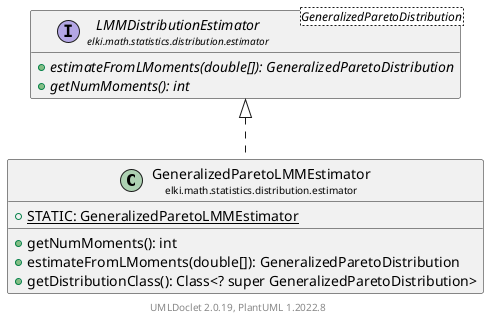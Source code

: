 @startuml
    remove .*\.(Instance|Par|Parameterizer|Factory)$
    set namespaceSeparator none
    hide empty fields
    hide empty methods

    class "<size:14>GeneralizedParetoLMMEstimator\n<size:10>elki.math.statistics.distribution.estimator" as elki.math.statistics.distribution.estimator.GeneralizedParetoLMMEstimator [[GeneralizedParetoLMMEstimator.html]] {
        {static} +STATIC: GeneralizedParetoLMMEstimator
        +getNumMoments(): int
        +estimateFromLMoments(double[]): GeneralizedParetoDistribution
        +getDistributionClass(): Class<? super GeneralizedParetoDistribution>
    }

    interface "<size:14>LMMDistributionEstimator\n<size:10>elki.math.statistics.distribution.estimator" as elki.math.statistics.distribution.estimator.LMMDistributionEstimator<GeneralizedParetoDistribution> [[LMMDistributionEstimator.html]] {
        {abstract} +estimateFromLMoments(double[]): GeneralizedParetoDistribution
        {abstract} +getNumMoments(): int
    }
    class "<size:14>GeneralizedParetoLMMEstimator.Par\n<size:10>elki.math.statistics.distribution.estimator" as elki.math.statistics.distribution.estimator.GeneralizedParetoLMMEstimator.Par [[GeneralizedParetoLMMEstimator.Par.html]]

    elki.math.statistics.distribution.estimator.LMMDistributionEstimator <|.. elki.math.statistics.distribution.estimator.GeneralizedParetoLMMEstimator
    elki.math.statistics.distribution.estimator.GeneralizedParetoLMMEstimator +-- elki.math.statistics.distribution.estimator.GeneralizedParetoLMMEstimator.Par

    center footer UMLDoclet 2.0.19, PlantUML 1.2022.8
@enduml
